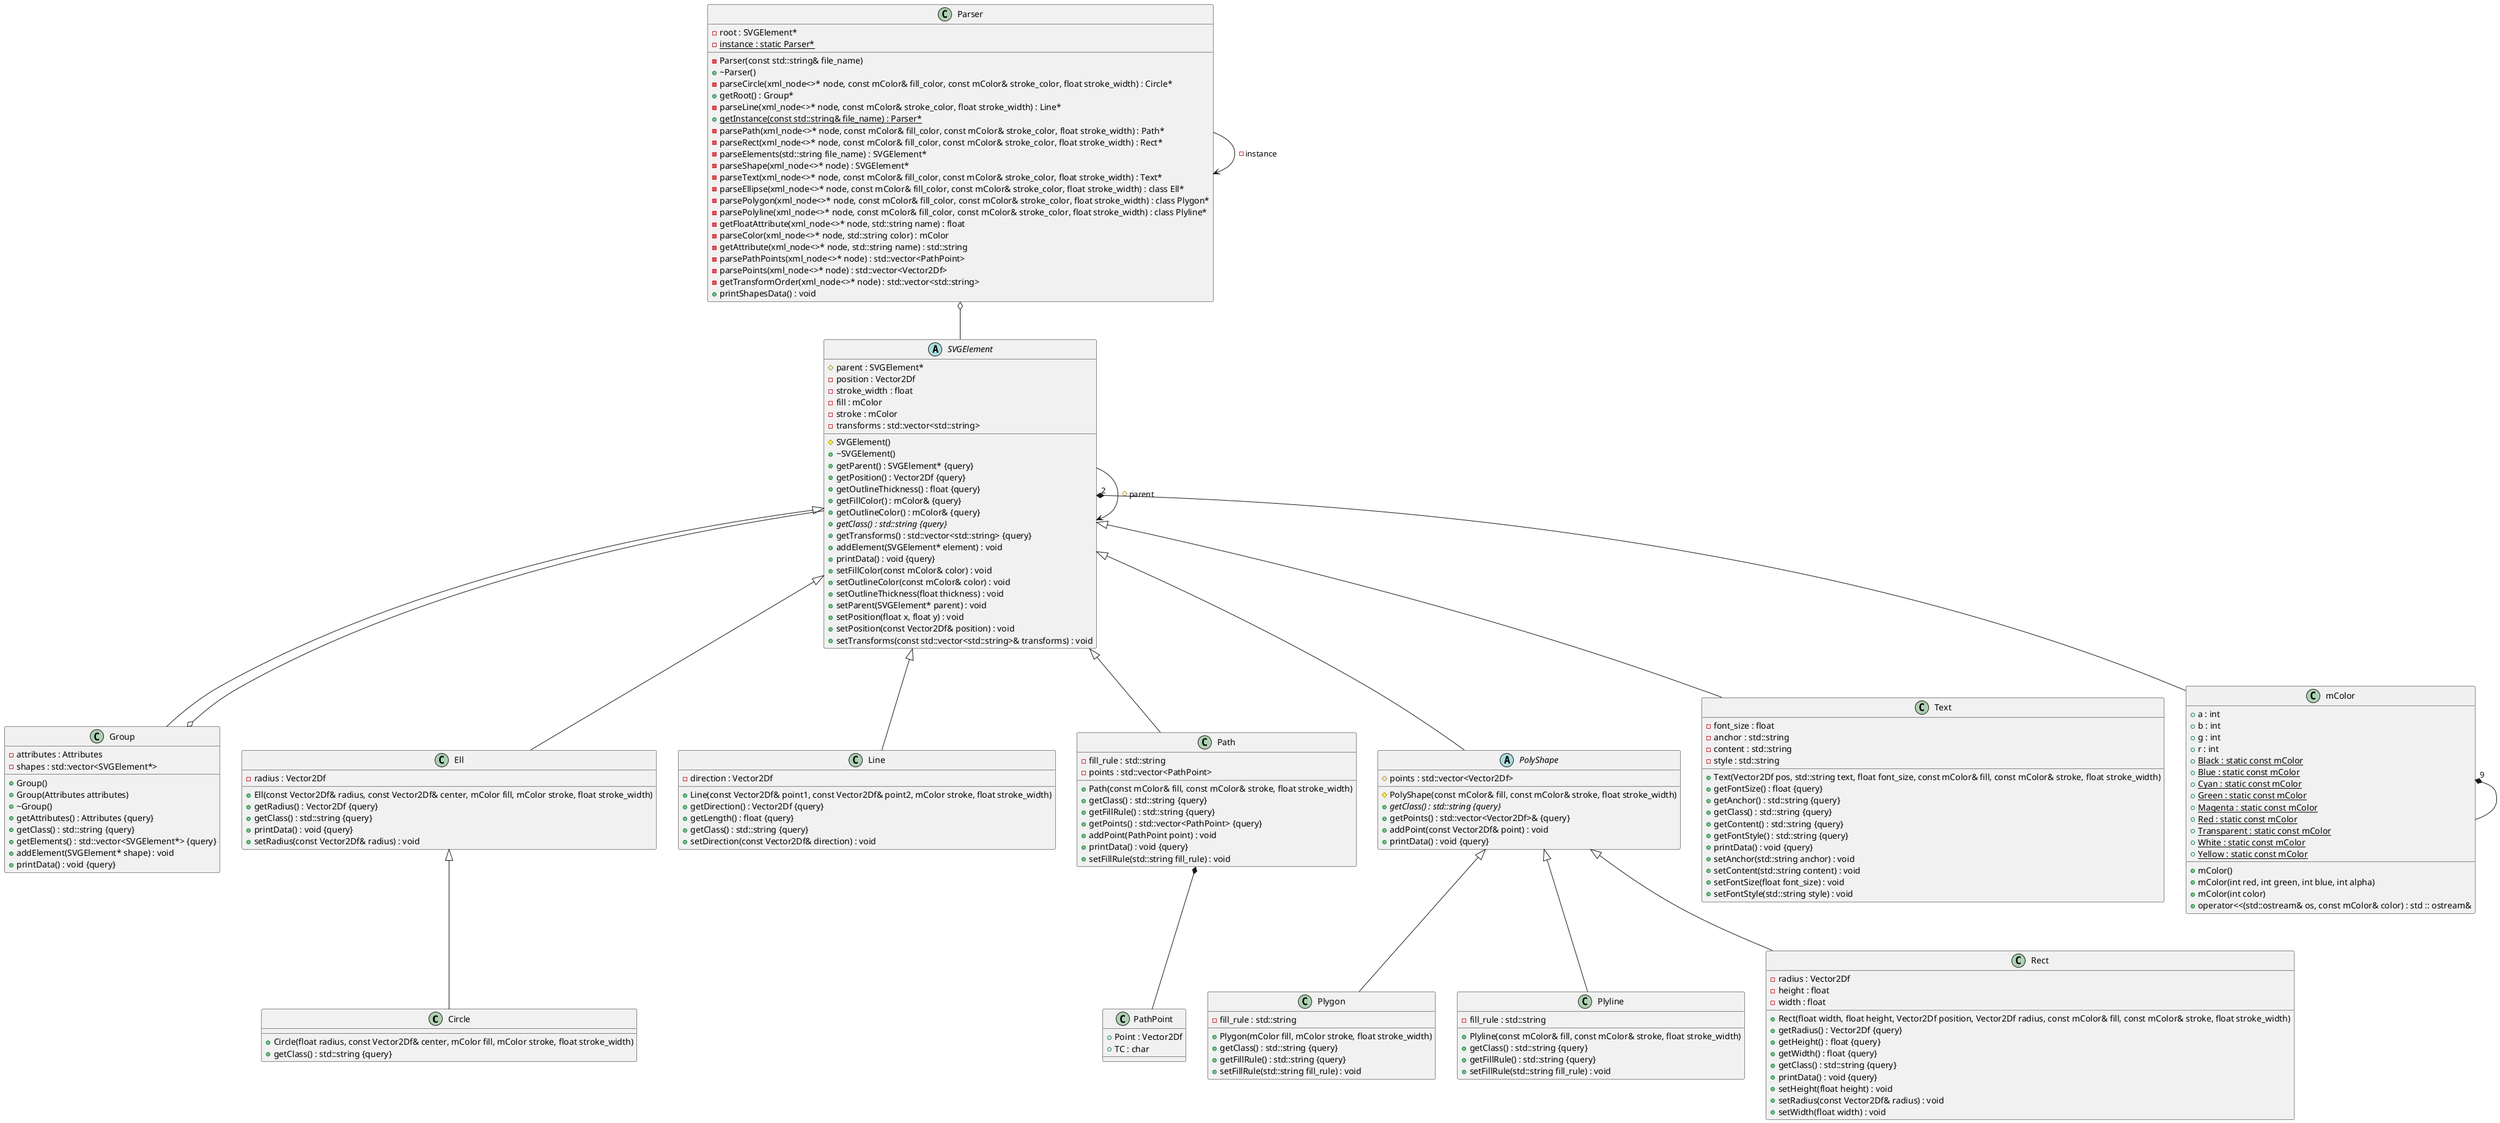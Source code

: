 @startuml





/' Objects '/

class Circle {
	+Circle(float radius, const Vector2Df& center, mColor fill, mColor stroke, float stroke_width)
	+getClass() : std::string {query}
}


class Ell {
	+Ell(const Vector2Df& radius, const Vector2Df& center, mColor fill, mColor stroke, float stroke_width)
	+getRadius() : Vector2Df {query}
	-radius : Vector2Df
	+getClass() : std::string {query}
	+printData() : void {query}
	+setRadius(const Vector2Df& radius) : void
}


class Group {
	+Group()
	+Group(Attributes attributes)
	+~Group()
	-attributes : Attributes
	+getAttributes() : Attributes {query}
	+getClass() : std::string {query}
	+getElements() : std::vector<SVGElement*> {query}
	-shapes : std::vector<SVGElement*>
	+addElement(SVGElement* shape) : void
	+printData() : void {query}
}


class Line {
	+Line(const Vector2Df& point1, const Vector2Df& point2, mColor stroke, float stroke_width)
	-direction : Vector2Df
	+getDirection() : Vector2Df {query}
	+getLength() : float {query}
	+getClass() : std::string {query}
	+setDirection(const Vector2Df& direction) : void
}


class Parser {
	-Parser(const std::string& file_name)
	+~Parser()
	-parseCircle(xml_node<>* node, const mColor& fill_color, const mColor& stroke_color, float stroke_width) : Circle*
	+getRoot() : Group*
	-parseLine(xml_node<>* node, const mColor& stroke_color, float stroke_width) : Line*
	+{static} getInstance(const std::string& file_name) : Parser*
	-parsePath(xml_node<>* node, const mColor& fill_color, const mColor& stroke_color, float stroke_width) : Path*
	-parseRect(xml_node<>* node, const mColor& fill_color, const mColor& stroke_color, float stroke_width) : Rect*
	-parseElements(std::string file_name) : SVGElement*
	-parseShape(xml_node<>* node) : SVGElement*
	-root : SVGElement*
	-parseText(xml_node<>* node, const mColor& fill_color, const mColor& stroke_color, float stroke_width) : Text*
	-parseEllipse(xml_node<>* node, const mColor& fill_color, const mColor& stroke_color, float stroke_width) : class Ell*
	-parsePolygon(xml_node<>* node, const mColor& fill_color, const mColor& stroke_color, float stroke_width) : class Plygon*
	-parsePolyline(xml_node<>* node, const mColor& fill_color, const mColor& stroke_color, float stroke_width) : class Plyline*
	-getFloatAttribute(xml_node<>* node, std::string name) : float
	-parseColor(xml_node<>* node, std::string color) : mColor
	-{static} instance : static Parser*
	-getAttribute(xml_node<>* node, std::string name) : std::string
	-parsePathPoints(xml_node<>* node) : std::vector<PathPoint>
	-parsePoints(xml_node<>* node) : std::vector<Vector2Df>
	-getTransformOrder(xml_node<>* node) : std::vector<std::string>
	+printShapesData() : void
}


class Path {
	+Path(const mColor& fill, const mColor& stroke, float stroke_width)
	-fill_rule : std::string
	+getClass() : std::string {query}
	+getFillRule() : std::string {query}
	+getPoints() : std::vector<PathPoint> {query}
	-points : std::vector<PathPoint>
	+addPoint(PathPoint point) : void
	+printData() : void {query}
	+setFillRule(std::string fill_rule) : void
}


class Plygon {
	+Plygon(mColor fill, mColor stroke, float stroke_width)
	-fill_rule : std::string
	+getClass() : std::string {query}
	+getFillRule() : std::string {query}
	+setFillRule(std::string fill_rule) : void
}


class Plyline {
	+Plyline(const mColor& fill, const mColor& stroke, float stroke_width)
	-fill_rule : std::string
	+getClass() : std::string {query}
	+getFillRule() : std::string {query}
	+setFillRule(std::string fill_rule) : void
}


abstract class PolyShape {
	#PolyShape(const mColor& fill, const mColor& stroke, float stroke_width)
	+{abstract} getClass() : std::string {query}
	#points : std::vector<Vector2Df>
	+getPoints() : std::vector<Vector2Df>& {query}
	+addPoint(const Vector2Df& point) : void
	+printData() : void {query}
}


class Rect {
	+Rect(float width, float height, Vector2Df position, Vector2Df radius, const mColor& fill, const mColor& stroke, float stroke_width)
	+getRadius() : Vector2Df {query}
	-radius : Vector2Df
	+getHeight() : float {query}
	+getWidth() : float {query}
	-height : float
	-width : float
	+getClass() : std::string {query}
	+printData() : void {query}
	+setHeight(float height) : void
	+setRadius(const Vector2Df& radius) : void
	+setWidth(float width) : void
}


abstract class SVGElement {
	#SVGElement()
	+~SVGElement()
	+getParent() : SVGElement* {query}
	#parent : SVGElement*
	+getPosition() : Vector2Df {query}
	-position : Vector2Df
	+getOutlineThickness() : float {query}
	-stroke_width : float
	-fill : mColor
	-stroke : mColor
	+getFillColor() : mColor& {query}
	+getOutlineColor() : mColor& {query}
	+{abstract} getClass() : std::string {query}
	+getTransforms() : std::vector<std::string> {query}
	-transforms : std::vector<std::string>
	+addElement(SVGElement* element) : void
	+printData() : void {query}
	+setFillColor(const mColor& color) : void
	+setOutlineColor(const mColor& color) : void
	+setOutlineThickness(float thickness) : void
	+setParent(SVGElement* parent) : void
	+setPosition(float x, float y) : void
	+setPosition(const Vector2Df& position) : void
	+setTransforms(const std::vector<std::string>& transforms) : void
}


class Text {
	+Text(Vector2Df pos, std::string text, float font_size, const mColor& fill, const mColor& stroke, float stroke_width)
	-font_size : float
	+getFontSize() : float {query}
	-anchor : std::string
	-content : std::string
	+getAnchor() : std::string {query}
	+getClass() : std::string {query}
	+getContent() : std::string {query}
	+getFontStyle() : std::string {query}
	-style : std::string
	+printData() : void {query}
	+setAnchor(std::string anchor) : void
	+setContent(std::string content) : void
	+setFontSize(float font_size) : void
	+setFontStyle(std::string style) : void
}

class mColor {
	+mColor()
	+mColor(int red, int green, int blue, int alpha)
	+mColor(int color)
	+a : int
	+b : int
	+g : int
	+r : int
	+{static} Black : static const mColor
	+{static} Blue : static const mColor
	+{static} Cyan : static const mColor
	+{static} Green : static const mColor
	+{static} Magenta : static const mColor
	+{static} Red : static const mColor
	+{static} Transparent : static const mColor
	+{static} White : static const mColor
	+{static} Yellow : static const mColor
	+operator<<(std::ostream& os, const mColor& color) : std :: ostream&
}


class PathPoint {
	+Point : Vector2Df
	+TC : char
}





/' Inheritance relationships '/

.Ell <|-- .Circle


.PolyShape <|-- .Plygon


.PolyShape <|-- .Plyline


.PolyShape <|-- .Rect


.SVGElement <|-- .Ell


.SVGElement <|-- .Group


.SVGElement <|-- .Line


.SVGElement <|-- .Path


.SVGElement <|-- .PolyShape


.SVGElement <|-- .Text





/' Aggregation relationships '/

.Group o-- .SVGElement


.Parser --> .Parser : -instance


.Parser o-- .SVGElement


.Path *-- .PathPoint


.SVGElement --> .SVGElement : #parent


.SVGElement "2" *-- .mColor


.mColor "9" *-- .mColor






/' Nested objects '/



@enduml
